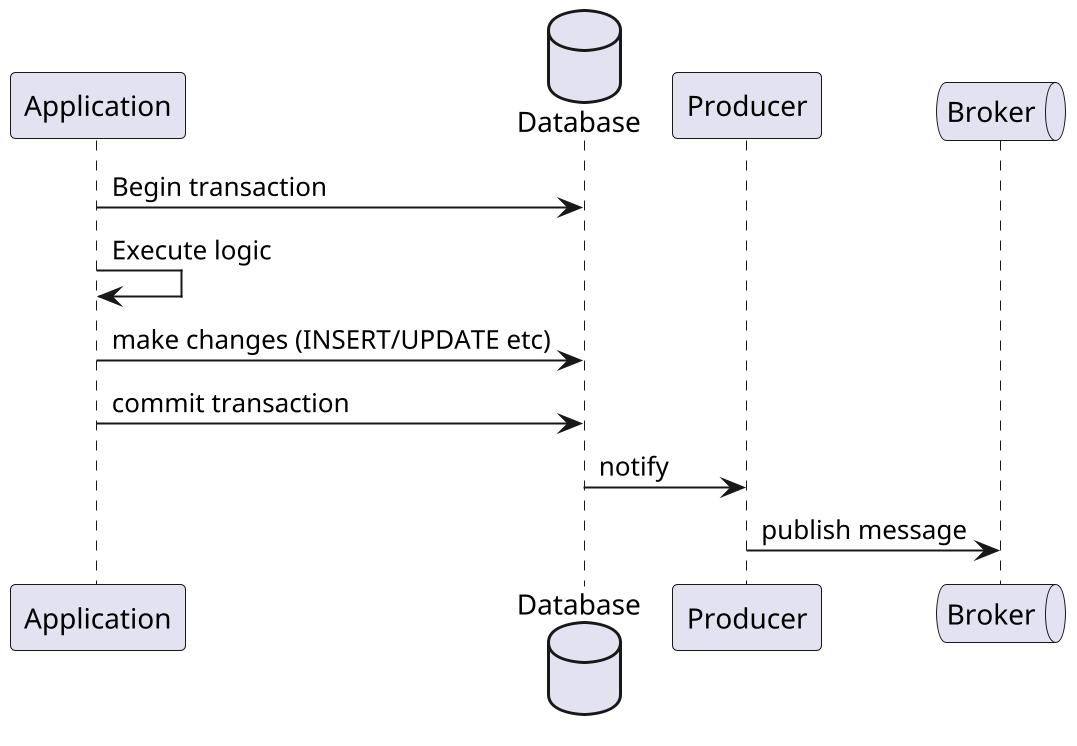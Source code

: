 @startuml
scale 2

participant Application as app
database Database as db
participant Producer as prod
queue Broker as q

app -> db: Begin transaction
app -> app: Execute logic
app -> db: make changes (INSERT/UPDATE etc)
app -> db: commit transaction

db -> prod: notify
prod -> q: publish message

@enduml